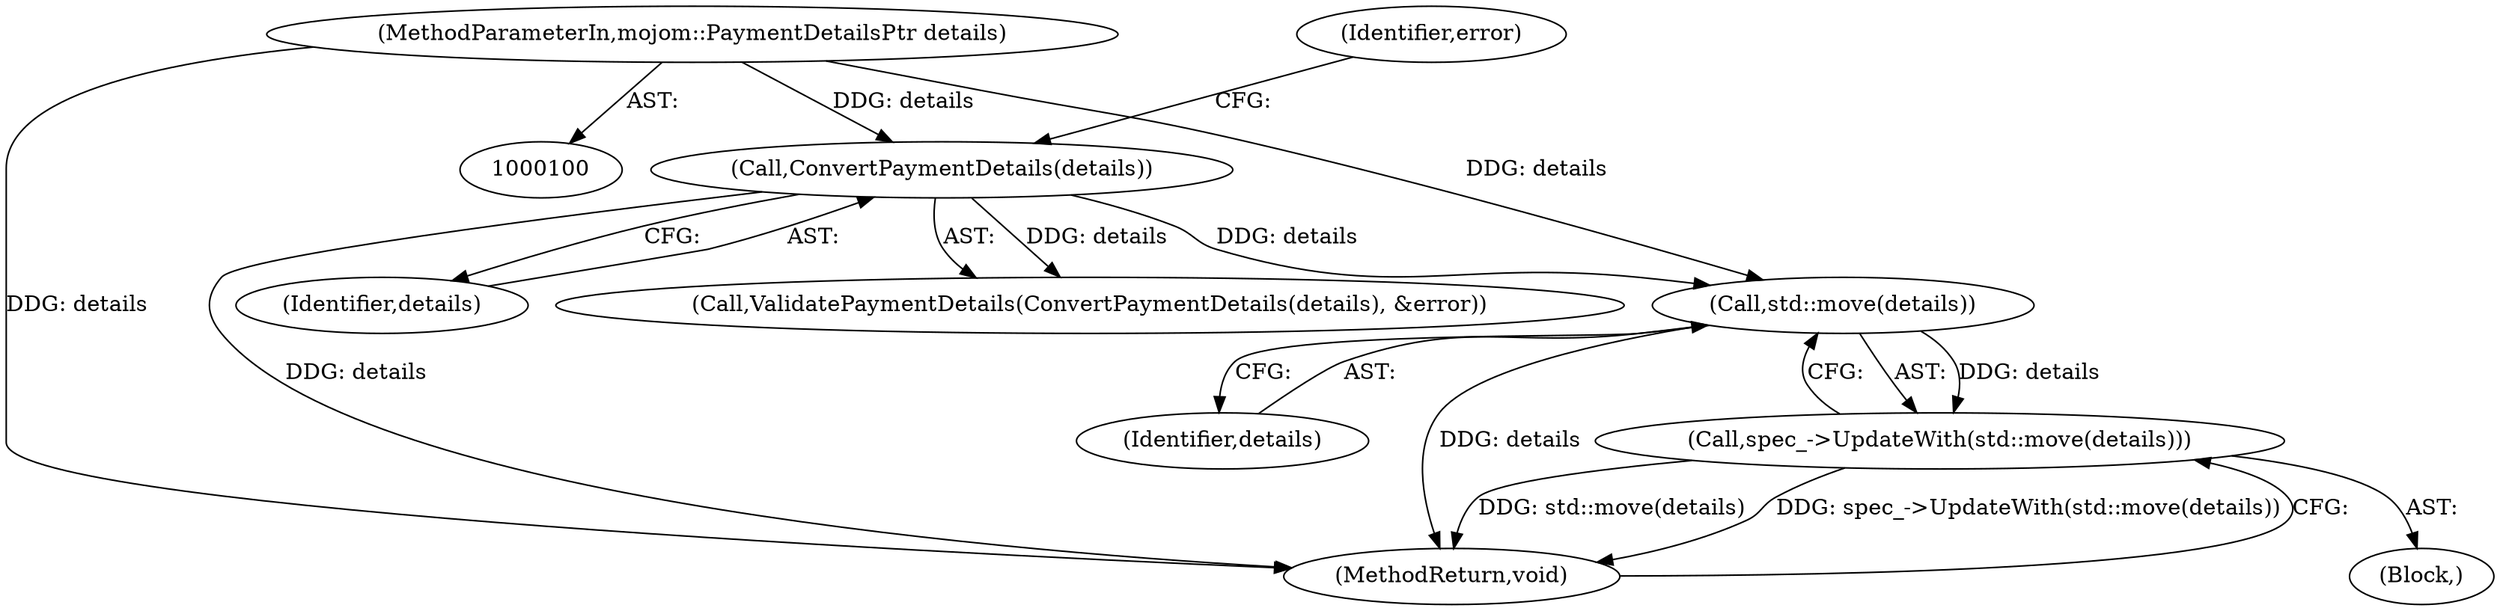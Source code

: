 digraph "0_Chrome_2706470a422dec8f4ae2538e80f0e7e3c4f4f7f6_9@API" {
"1000144" [label="(Call,std::move(details))"];
"1000107" [label="(Call,ConvertPaymentDetails(details))"];
"1000101" [label="(MethodParameterIn,mojom::PaymentDetailsPtr details)"];
"1000143" [label="(Call,spec_->UpdateWith(std::move(details)))"];
"1000107" [label="(Call,ConvertPaymentDetails(details))"];
"1000101" [label="(MethodParameterIn,mojom::PaymentDetailsPtr details)"];
"1000145" [label="(Identifier,details)"];
"1000146" [label="(MethodReturn,void)"];
"1000143" [label="(Call,spec_->UpdateWith(std::move(details)))"];
"1000110" [label="(Identifier,error)"];
"1000102" [label="(Block,)"];
"1000108" [label="(Identifier,details)"];
"1000106" [label="(Call,ValidatePaymentDetails(ConvertPaymentDetails(details), &error))"];
"1000144" [label="(Call,std::move(details))"];
"1000144" -> "1000143"  [label="AST: "];
"1000144" -> "1000145"  [label="CFG: "];
"1000145" -> "1000144"  [label="AST: "];
"1000143" -> "1000144"  [label="CFG: "];
"1000144" -> "1000146"  [label="DDG: details"];
"1000144" -> "1000143"  [label="DDG: details"];
"1000107" -> "1000144"  [label="DDG: details"];
"1000101" -> "1000144"  [label="DDG: details"];
"1000107" -> "1000106"  [label="AST: "];
"1000107" -> "1000108"  [label="CFG: "];
"1000108" -> "1000107"  [label="AST: "];
"1000110" -> "1000107"  [label="CFG: "];
"1000107" -> "1000146"  [label="DDG: details"];
"1000107" -> "1000106"  [label="DDG: details"];
"1000101" -> "1000107"  [label="DDG: details"];
"1000101" -> "1000100"  [label="AST: "];
"1000101" -> "1000146"  [label="DDG: details"];
"1000143" -> "1000102"  [label="AST: "];
"1000146" -> "1000143"  [label="CFG: "];
"1000143" -> "1000146"  [label="DDG: std::move(details)"];
"1000143" -> "1000146"  [label="DDG: spec_->UpdateWith(std::move(details))"];
}
